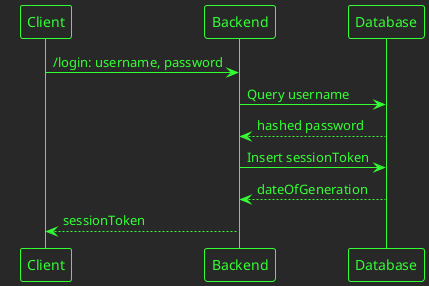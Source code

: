 @startuml
!theme crt-green

Client -> Backend: /login: username, password

Backend -> Database: Query username
Database --> Backend: hashed password

Backend -> Database: Insert sessionToken
Database --> Backend: dateOfGeneration

Backend --> Client: sessionToken

@enduml
